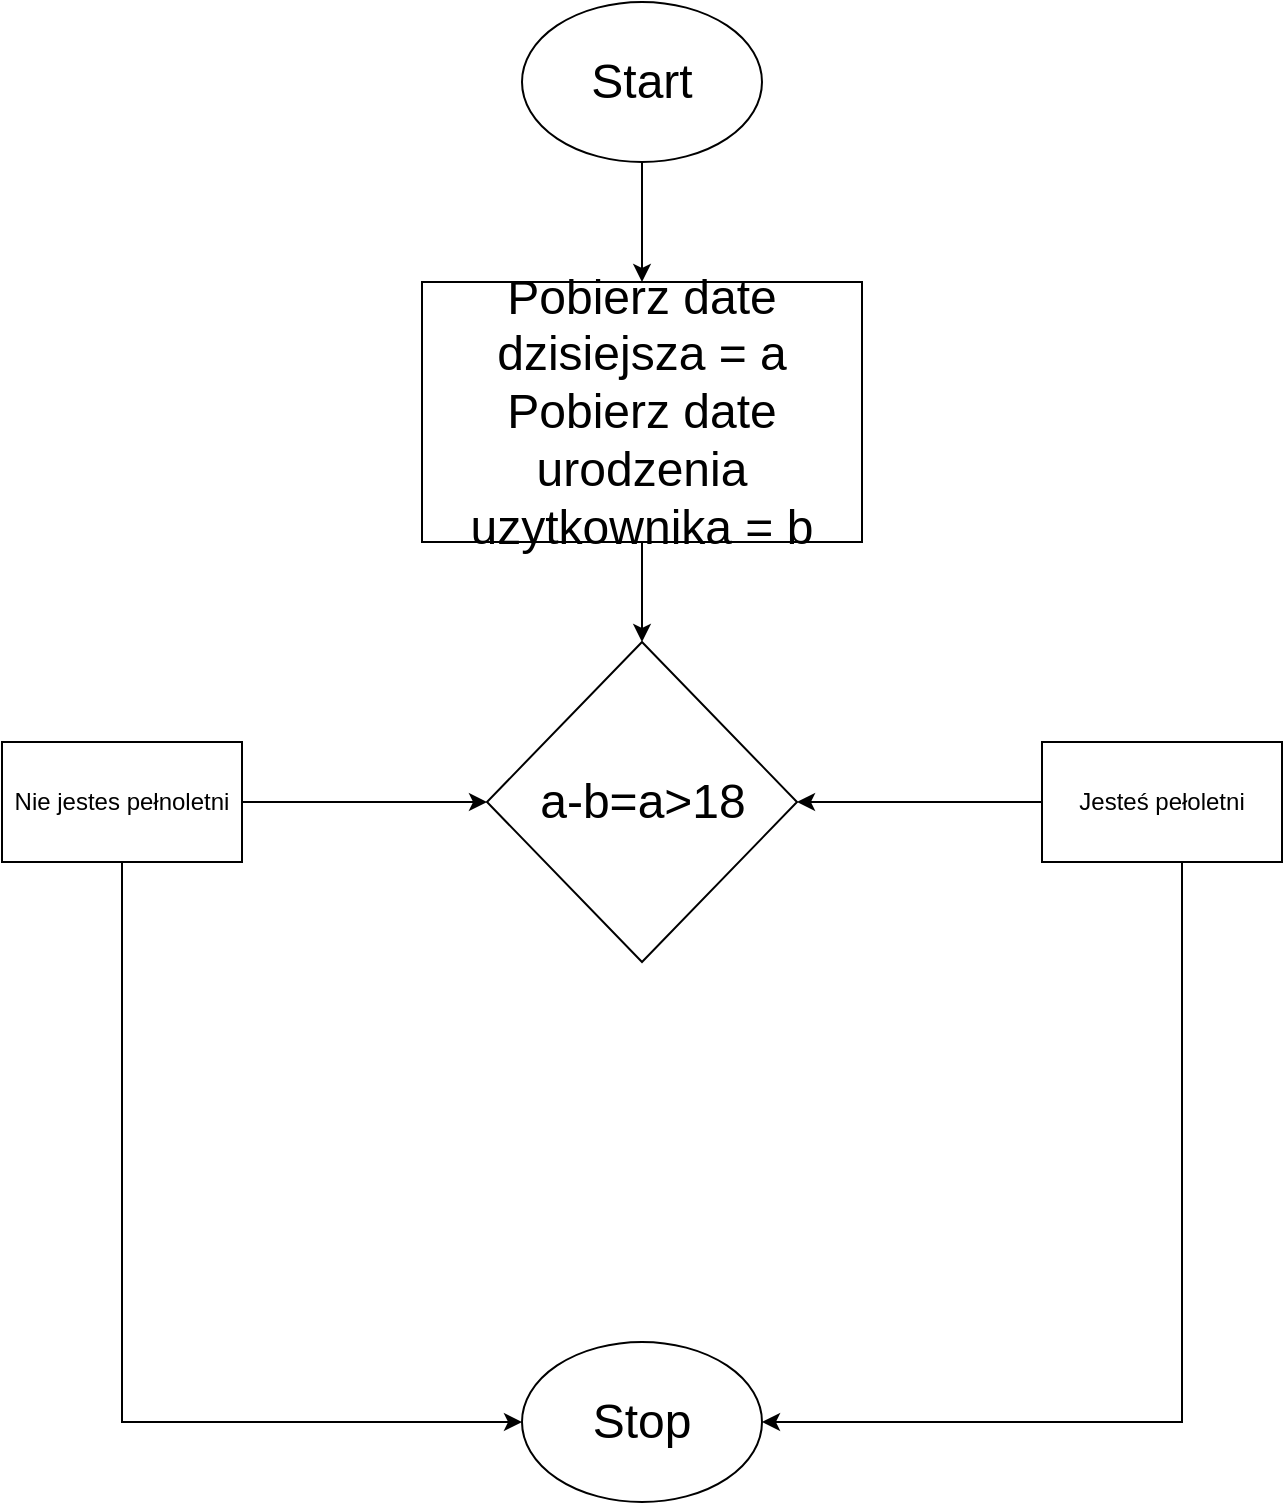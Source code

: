 <mxfile version="21.0.2" type="github">
  <diagram name="Strona-1" id="NvSBL353j5LD3VOjDMWp">
    <mxGraphModel dx="1434" dy="782" grid="1" gridSize="10" guides="1" tooltips="1" connect="1" arrows="1" fold="1" page="1" pageScale="1" pageWidth="827" pageHeight="1169" math="0" shadow="0">
      <root>
        <mxCell id="0" />
        <mxCell id="1" parent="0" />
        <mxCell id="fB6no1yBcb6r4u6NiXnS-1" value="&lt;font style=&quot;font-size: 24px;&quot;&gt;Stop&lt;/font&gt;" style="ellipse;whiteSpace=wrap;html=1;" vertex="1" parent="1">
          <mxGeometry x="350" y="690" width="120" height="80" as="geometry" />
        </mxCell>
        <mxCell id="fB6no1yBcb6r4u6NiXnS-5" style="edgeStyle=orthogonalEdgeStyle;rounded=0;orthogonalLoop=1;jettySize=auto;html=1;" edge="1" parent="1" source="fB6no1yBcb6r4u6NiXnS-2" target="fB6no1yBcb6r4u6NiXnS-4">
          <mxGeometry relative="1" as="geometry" />
        </mxCell>
        <mxCell id="fB6no1yBcb6r4u6NiXnS-2" value="&lt;font style=&quot;font-size: 24px;&quot;&gt;Start&lt;/font&gt;" style="ellipse;whiteSpace=wrap;html=1;" vertex="1" parent="1">
          <mxGeometry x="350" y="20" width="120" height="80" as="geometry" />
        </mxCell>
        <mxCell id="fB6no1yBcb6r4u6NiXnS-7" style="edgeStyle=orthogonalEdgeStyle;rounded=0;orthogonalLoop=1;jettySize=auto;html=1;entryX=0.5;entryY=0;entryDx=0;entryDy=0;" edge="1" parent="1" source="fB6no1yBcb6r4u6NiXnS-4" target="fB6no1yBcb6r4u6NiXnS-6">
          <mxGeometry relative="1" as="geometry" />
        </mxCell>
        <mxCell id="fB6no1yBcb6r4u6NiXnS-4" value="&lt;div&gt;&lt;font style=&quot;font-size: 24px;&quot;&gt;Pobierz date dzisiejsza = a&lt;br&gt;&lt;/font&gt;&lt;/div&gt;&lt;div&gt;&lt;font style=&quot;font-size: 24px;&quot;&gt;Pobierz date urodzenia uzytkownika = b&lt;br&gt;&lt;/font&gt;&lt;/div&gt;" style="rounded=0;whiteSpace=wrap;html=1;" vertex="1" parent="1">
          <mxGeometry x="300" y="160" width="220" height="130" as="geometry" />
        </mxCell>
        <mxCell id="fB6no1yBcb6r4u6NiXnS-6" value="&lt;font style=&quot;font-size: 24px;&quot;&gt;a-b=&lt;/font&gt;&lt;font style=&quot;font-size: 24px;&quot;&gt;a&amp;gt;18&lt;/font&gt;" style="rhombus;whiteSpace=wrap;html=1;" vertex="1" parent="1">
          <mxGeometry x="332.5" y="340" width="155" height="160" as="geometry" />
        </mxCell>
        <mxCell id="fB6no1yBcb6r4u6NiXnS-11" style="edgeStyle=orthogonalEdgeStyle;rounded=0;orthogonalLoop=1;jettySize=auto;html=1;entryX=0;entryY=0.5;entryDx=0;entryDy=0;" edge="1" parent="1" source="fB6no1yBcb6r4u6NiXnS-8" target="fB6no1yBcb6r4u6NiXnS-6">
          <mxGeometry relative="1" as="geometry" />
        </mxCell>
        <mxCell id="fB6no1yBcb6r4u6NiXnS-13" style="edgeStyle=orthogonalEdgeStyle;rounded=0;orthogonalLoop=1;jettySize=auto;html=1;entryX=0;entryY=0.5;entryDx=0;entryDy=0;" edge="1" parent="1" source="fB6no1yBcb6r4u6NiXnS-8" target="fB6no1yBcb6r4u6NiXnS-1">
          <mxGeometry relative="1" as="geometry">
            <Array as="points">
              <mxPoint x="150" y="730" />
            </Array>
          </mxGeometry>
        </mxCell>
        <mxCell id="fB6no1yBcb6r4u6NiXnS-8" value="Nie jestes pełnoletni" style="rounded=0;whiteSpace=wrap;html=1;" vertex="1" parent="1">
          <mxGeometry x="90" y="390" width="120" height="60" as="geometry" />
        </mxCell>
        <mxCell id="fB6no1yBcb6r4u6NiXnS-12" style="edgeStyle=orthogonalEdgeStyle;rounded=0;orthogonalLoop=1;jettySize=auto;html=1;entryX=1;entryY=0.5;entryDx=0;entryDy=0;" edge="1" parent="1" source="fB6no1yBcb6r4u6NiXnS-9" target="fB6no1yBcb6r4u6NiXnS-6">
          <mxGeometry relative="1" as="geometry" />
        </mxCell>
        <mxCell id="fB6no1yBcb6r4u6NiXnS-14" style="edgeStyle=orthogonalEdgeStyle;rounded=0;orthogonalLoop=1;jettySize=auto;html=1;entryX=1;entryY=0.5;entryDx=0;entryDy=0;" edge="1" parent="1" source="fB6no1yBcb6r4u6NiXnS-9" target="fB6no1yBcb6r4u6NiXnS-1">
          <mxGeometry relative="1" as="geometry">
            <Array as="points">
              <mxPoint x="680" y="730" />
            </Array>
          </mxGeometry>
        </mxCell>
        <mxCell id="fB6no1yBcb6r4u6NiXnS-9" value="Jesteś pełoletni" style="rounded=0;whiteSpace=wrap;html=1;" vertex="1" parent="1">
          <mxGeometry x="610" y="390" width="120" height="60" as="geometry" />
        </mxCell>
      </root>
    </mxGraphModel>
  </diagram>
</mxfile>
